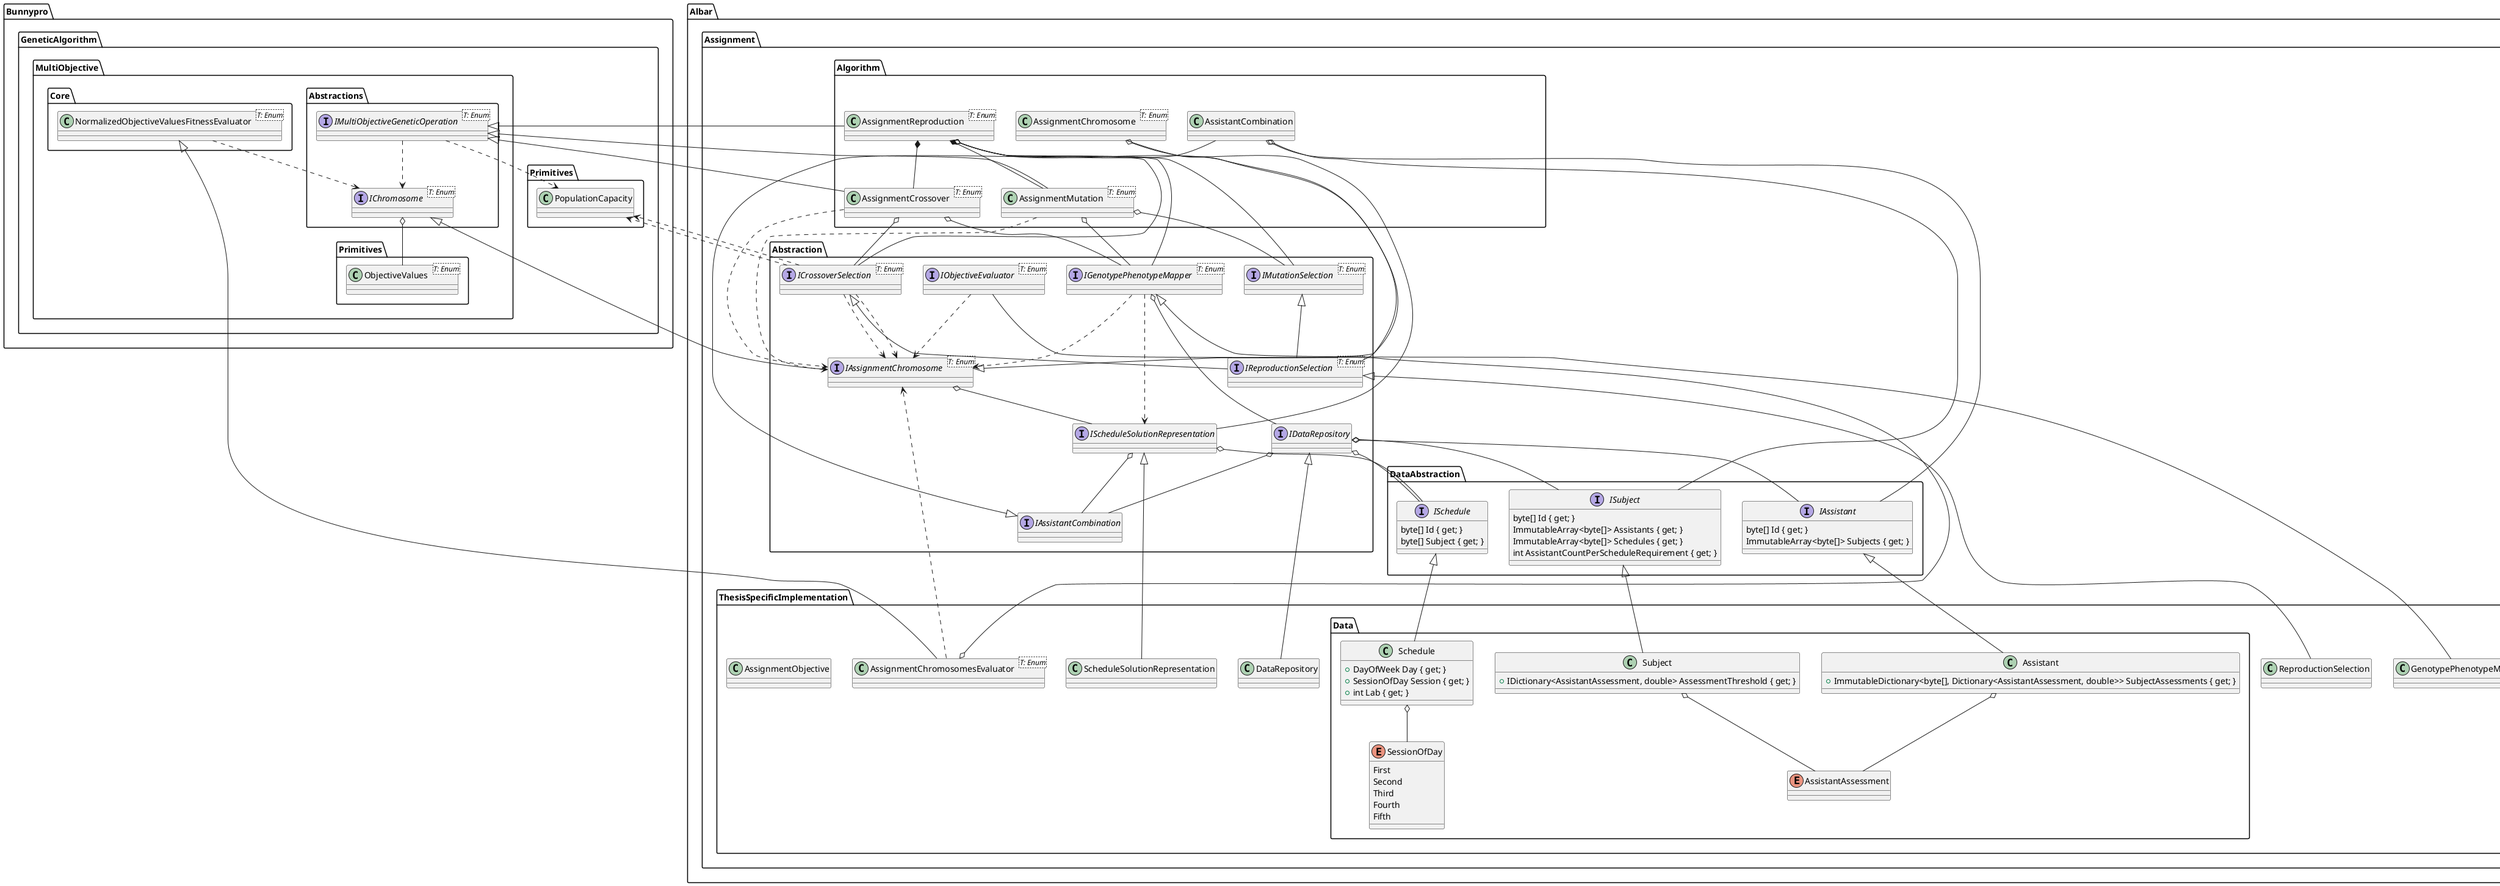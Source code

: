@startuml
package Bunnypro.GeneticAlgorithm.Primitives
{
    class PopulationCapacity
}

package Bunnypro.GeneticAlgorithm.MultiObjective.Primitives
{
    class ObjectiveValues<T: Enum>
}

package Bunnypro.GeneticAlgorithm.MultiObjective.Abstractions
{
    IMultiObjectiveGeneticOperation ..> IChromosome
    IMultiObjectiveGeneticOperation ..> PopulationCapacity
   
    IChromosome o-- ObjectiveValues
    
    interface IChromosome<T: Enum>
    interface IMultiObjectiveGeneticOperation<T: Enum>
}

package Bunnypro.GeneticAlgorithm.MultiObjective.Core
{
    NormalizedObjectiveValuesFitnessEvaluator ..> IChromosome
    class NormalizedObjectiveValuesFitnessEvaluator<T: Enum>
}

package Albar.Assignment.DataAbstraction {
    interface IAssistant
    {
        byte[] Id { get; }
        ImmutableArray<byte[]> Subjects { get; }
    }
    
    interface ISchedule
    {
        byte[] Id { get; }
        byte[] Subject { get; }
    }
    
    interface ISubject
    {
        byte[] Id { get; }
        ImmutableArray<byte[]> Assistants { get; }
        ImmutableArray<byte[]> Schedules { get; }
        int AssistantCountPerScheduleRequirement { get; }
    }
}

package Albar.Assignment.Abstraction {
    IChromosome <|-- IAssignmentChromosome
    ICrossoverSelection <|-- IReproductionSelection
    IMutationSelection <|-- IReproductionSelection

    IAssignmentChromosome o-- IScheduleSolutionRepresentation
    
    ICrossoverSelection ..> IAssignmentChromosome
    ICrossoverSelection ..> PopulationCapacity
    
    IDataRepository o-- ISubject
    IDataRepository o-- ISchedule
    IDataRepository o-- IAssistant
    IDataRepository o-- IAssistantCombination
    
    IGenotypePhenotypeMapper o-- IDataRepository
    IGenotypePhenotypeMapper ..> IAssignmentChromosome
    IGenotypePhenotypeMapper ..> IScheduleSolutionRepresentation
    
    ICrossoverSelection ..> IAssignmentChromosome
    ICrossoverSelection ..> PopulationCapacity
    
    IObjectiveEvaluator ..> IAssignmentChromosome
    
    IScheduleSolutionRepresentation o-- ISchedule
    IScheduleSolutionRepresentation o-- IAssistantCombination

    interface IAssignmentChromosome<T: Enum>
    interface IAssistantCombination
    interface ICrossoverSelection<T: Enum>
    interface IDataRepository
    interface IGenotypePhenotypeMapper<T: Enum>
    interface IMutationSelection<T: Enum>
    interface IObjectiveEvaluator<T: Enum>
    interface IReproductionSelection<T: Enum>
    interface IScheduleSolutionRepresentation
}

package Albar.Assignment.Algorithm {
    IAssignmentChromosome <|-- AssignmentChromosome
    IMultiObjectiveGeneticOperation <|-- AssignmentCrossover
    IMultiObjectiveGeneticOperation <|-- AssignmentMutation
    IMultiObjectiveGeneticOperation <|-- AssignmentReproduction
    IAssistantCombination <|-- AssistantCombination
    
    AssignmentChromosome o-- IScheduleSolutionRepresentation
    
    AssignmentCrossover o-- ICrossoverSelection
    AssignmentCrossover o-- IGenotypePhenotypeMapper
    AssignmentCrossover ..> IAssignmentChromosome
    
    AssignmentMutation o-- IMutationSelection
    AssignmentMutation o-- IGenotypePhenotypeMapper
    AssignmentMutation ..> IAssignmentChromosome
    
    AssignmentReproduction o-- IGenotypePhenotypeMapper
    AssignmentReproduction o-- IReproductionSelection
    AssignmentReproduction o-- ICrossoverSelection
    AssignmentReproduction o-- IMutationSelection
    AssignmentReproduction *-- AssignmentCrossover
    AssignmentReproduction *-- AssignmentMutation
    
    AssistantCombination o-- ISubject
    AssistantCombination o-- IAssistant
    
    class AssignmentChromosome<T: Enum>
    class AssignmentCrossover<T: Enum>
    class AssignmentMutation<T: Enum>
    class AssignmentReproduction<T: Enum>
    class AssistantCombination
    
    package Factories {
        class PopulationFactory
    }
    
    package Utilities {
        class ByteConverter
    }
    
    hide Factories
    hide Utilities
}

package Albar.Assignment.ThesisSpecificImplementation {
    NormalizedObjectiveValuesFitnessEvaluator <|-- AssignmentChromosomesEvaluator
    IDataRepository <|-- DataRepository
    IGenotypePhenotypeMapper <|-- GenotypePhenotypeMapper
    IReproductionSelection <|-- ReproductionSelection
    IScheduleSolutionRepresentation <|-- ScheduleSolutionRepresentation
   
    AssignmentChromosomesEvaluator o-- IObjectiveEvaluator
    AssignmentChromosomesEvaluator ..> IAssignmentChromosome
   
    class AssignmentChromosomesEvaluator<T: Enum>
    class AssignmentObjective
    class DataRepository
    class GenotypePhenotypeMapper
    class ReproductionSelection
    class ScheduleSolutionRepresentation

    package Data {
        ISubject <|-- Subject
        IAssistant <|-- Assistant
        ISchedule <|-- Schedule
        
        Assistant o-- AssistantAssessment
        
        Schedule o-- SessionOfDay
        
        Subject o-- AssistantAssessment
        
        enum AssistantAssessment
        {
        }
        
        enum SessionOfDay
        {
            First
            Second
            Third
            Fourth
            Fifth
        }
        
        class Assistant
        {
            + ImmutableDictionary<byte[], Dictionary<AssistantAssessment, double>> SubjectAssessments { get; }
        }
        
        class Schedule
        {
            + DayOfWeek Day { get; }
            + SessionOfDay Session { get; }
            + int Lab { get; }
        }
        
        class Subject
        {
            + IDictionary<AssistantAssessment, double> AssessmentThreshold { get; }
        }
    }
}
@enduml